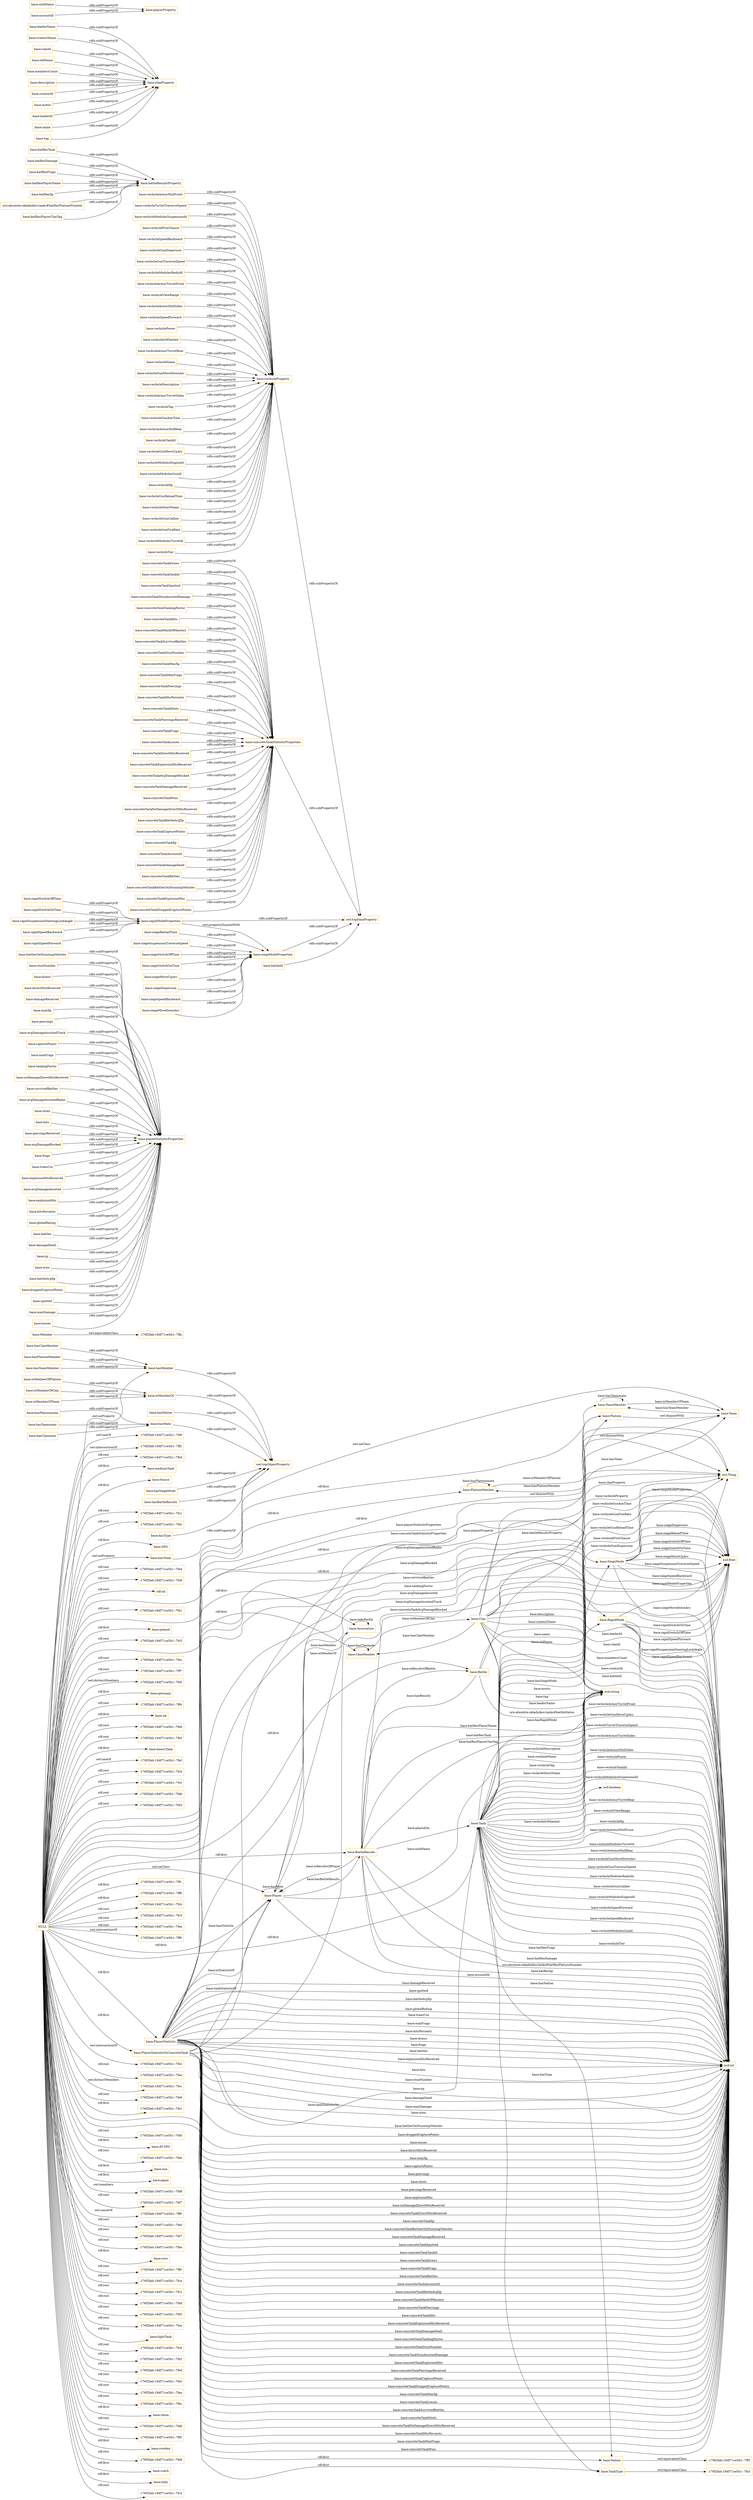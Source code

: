 digraph ar2dtool_diagram { 
rankdir=LR;
size="1501"
node [shape = rectangle, color="orange"]; "-176f2fab:184f71ce5b1:-7ff1" "-176f2fab:184f71ce5b1:-7fe3" "-176f2fab:184f71ce5b1:-7ff8" "base:TeamMember" "base:Clan" "base:PlayerStatistic" "base:Platoon" "base:Nation" "base:Team" "base:PlatoonMember" "base:Member" "base:BattleResults" "base:SiegeMode" "base:ClanMember" "base:Battle" "-176f2fab:184f71ce5b1:-7ffa" "base:RapidMode" "base:Association" "base:TankType" "base:Tank" "base:Player" "-176f2fab:184f71ce5b1:-7fe1" "-176f2fab:184f71ce5b1:-7ff3" "base:PlayerStatisticOnConcreteTank" ; /*classes style*/
	"base:battlesOnStunningVehicles" -> "base:playerStatisticProperties" [ label = "rdfs:subPropertyOf" ];
	"base:vechicleArmorHullFront" -> "base:vechicleProperty" [ label = "rdfs:subPropertyOf" ];
	"base:hasPlatoonMember" -> "base:hasMember" [ label = "rdfs:subPropertyOf" ];
	"base:vechicleTurretTraverseSpeed" -> "base:vechicleProperty" [ label = "rdfs:subPropertyOf" ];
	"base:concreteTankDraws" -> "base:concreteTankStatisticProperties" [ label = "rdfs:subPropertyOf" ];
	"base:concreteTankTankId" -> "base:concreteTankStatisticProperties" [ label = "rdfs:subPropertyOf" ];
	"base:batResTank" -> "base:battleResultsProperty" [ label = "rdfs:subPropertyOf" ];
	"base:stunNumber" -> "base:playerStatisticProperties" [ label = "rdfs:subPropertyOf" ];
	"base:vechicleModulesSuspensionId" -> "base:vechicleProperty" [ label = "rdfs:subPropertyOf" ];
	"base:vechicleFireChance" -> "base:vechicleProperty" [ label = "rdfs:subPropertyOf" ];
	"base:draws" -> "base:playerStatisticProperties" [ label = "rdfs:subPropertyOf" ];
	"base:rapidSwitchOffTime" -> "base:rapidModeProperties" [ label = "rdfs:subPropertyOf" ];
	"base:directHitsReceived" -> "base:playerStatisticProperties" [ label = "rdfs:subPropertyOf" ];
	"base:Nation" -> "-176f2fab:184f71ce5b1:-7ff3" [ label = "owl:equivalentClass" ];
	"base:vechicleSpeedBackward" -> "base:vechicleProperty" [ label = "rdfs:subPropertyOf" ];
	"base:leaderName" -> "base:clanProperty" [ label = "rdfs:subPropertyOf" ];
	"base:concreteTankSpotted" -> "base:concreteTankStatisticProperties" [ label = "rdfs:subPropertyOf" ];
	"base:siegeReloadTime" -> "base:siegeModeProperties" [ label = "rdfs:subPropertyOf" ];
	"base:concreteTankStunAssistedDamage" -> "base:concreteTankStatisticProperties" [ label = "rdfs:subPropertyOf" ];
	"base:concreteTankTankingFactor" -> "base:concreteTankStatisticProperties" [ label = "rdfs:subPropertyOf" ];
	"base:creatorName" -> "base:clanProperty" [ label = "rdfs:subPropertyOf" ];
	"base:concreteTankHits" -> "base:concreteTankStatisticProperties" [ label = "rdfs:subPropertyOf" ];
	"base:Clan" -> "base:Team" [ label = "owl:disjointWith" ];
	"base:Clan" -> "base:Platoon" [ label = "owl:disjointWith" ];
	"base:battleId" -> "owl:topDataProperty" [ label = "rdfs:subPropertyOf" ];
	"base:siegeSuspensionTraverseSpeed" -> "base:siegeModeProperties" [ label = "rdfs:subPropertyOf" ];
	"base:concreteTankMarkOfMastery" -> "base:concreteTankStatisticProperties" [ label = "rdfs:subPropertyOf" ];
	"base:siegeSwitchOffTime" -> "base:siegeModeProperties" [ label = "rdfs:subPropertyOf" ];
	"base:vechicleGunDispersion" -> "base:vechicleProperty" [ label = "rdfs:subPropertyOf" ];
	"base:concreteTankSurvivedBattles" -> "base:concreteTankStatisticProperties" [ label = "rdfs:subPropertyOf" ];
	"base:hasSiegeMode" -> "owl:topObjectProperty" [ label = "rdfs:subPropertyOf" ];
	"base:concreteTankStunNumber" -> "base:concreteTankStatisticProperties" [ label = "rdfs:subPropertyOf" ];
	"base:concreteTankMaxXp" -> "base:concreteTankStatisticProperties" [ label = "rdfs:subPropertyOf" ];
	"base:vechicleGunTraverseSpeed" -> "base:vechicleProperty" [ label = "rdfs:subPropertyOf" ];
	"base:rapidSwitchOnTime" -> "base:rapidModeProperties" [ label = "rdfs:subPropertyOf" ];
	"base:concreteTankMaxFrags" -> "base:concreteTankStatisticProperties" [ label = "rdfs:subPropertyOf" ];
	"base:hasTeamMember" -> "base:hasMember" [ label = "rdfs:subPropertyOf" ];
	"base:isMemberOf" -> "owl:topObjectProperty" [ label = "rdfs:subPropertyOf" ];
	"base:vechicleModulesRadioId" -> "base:vechicleProperty" [ label = "rdfs:subPropertyOf" ];
	"base:vechicleArmorTurretFront" -> "base:vechicleProperty" [ label = "rdfs:subPropertyOf" ];
	"base:damageReceived" -> "base:playerStatisticProperties" [ label = "rdfs:subPropertyOf" ];
	"base:maxXp" -> "base:playerStatisticProperties" [ label = "rdfs:subPropertyOf" ];
	"base:batResDamage" -> "base:battleResultsProperty" [ label = "rdfs:subPropertyOf" ];
	"base:concreteTankPiercings" -> "base:concreteTankStatisticProperties" [ label = "rdfs:subPropertyOf" ];
	"base:piercings" -> "base:playerStatisticProperties" [ label = "rdfs:subPropertyOf" ];
	"base:clanId" -> "base:clanProperty" [ label = "rdfs:subPropertyOf" ];
	"base:concreteTankHitsPercents" -> "base:concreteTankStatisticProperties" [ label = "rdfs:subPropertyOf" ];
	"base:avgDamageAssistedTrack" -> "base:playerStatisticProperties" [ label = "rdfs:subPropertyOf" ];
	"base:capturePoints" -> "base:playerStatisticProperties" [ label = "rdfs:subPropertyOf" ];
	"base:maxFrags" -> "base:playerStatisticProperties" [ label = "rdfs:subPropertyOf" ];
	"base:vechicleViewRange" -> "base:vechicleProperty" [ label = "rdfs:subPropertyOf" ];
	"base:siegeSwitchOnTime" -> "base:siegeModeProperties" [ label = "rdfs:subPropertyOf" ];
	"base:tankingFactor" -> "base:playerStatisticProperties" [ label = "rdfs:subPropertyOf" ];
	"base:hasBattleResults" -> "owl:topObjectProperty" [ label = "rdfs:subPropertyOf" ];
	"base:rapidSuspensionSteeringLockAngle" -> "base:rapidModeProperties" [ label = "rdfs:subPropertyOf" ];
	"base:noDamageDirectHitsReceived" -> "base:playerStatisticProperties" [ label = "rdfs:subPropertyOf" ];
	"base:survivedBattles" -> "base:playerStatisticProperties" [ label = "rdfs:subPropertyOf" ];
	"base:concreteTankShots" -> "base:concreteTankStatisticProperties" [ label = "rdfs:subPropertyOf" ];
	"base:avgDamageAssistedRadio" -> "base:playerStatisticProperties" [ label = "rdfs:subPropertyOf" ];
	"base:hasTeammate" -> "base:hasMate" [ label = "rdfs:subPropertyOf" ];
	"base:batResFrags" -> "base:battleResultsProperty" [ label = "rdfs:subPropertyOf" ];
	"base:shots" -> "base:playerStatisticProperties" [ label = "rdfs:subPropertyOf" ];
	"base:concreteTankPiercingsReceived" -> "base:concreteTankStatisticProperties" [ label = "rdfs:subPropertyOf" ];
	"base:siegeMoveUpArc" -> "base:siegeModeProperties" [ label = "rdfs:subPropertyOf" ];
	"base:vechicleArmorHullSides" -> "base:vechicleProperty" [ label = "rdfs:subPropertyOf" ];
	"base:hits" -> "base:playerStatisticProperties" [ label = "rdfs:subPropertyOf" ];
	"base:vechicleSpeedForward" -> "base:vechicleProperty" [ label = "rdfs:subPropertyOf" ];
	"base:vechiclePower" -> "base:vechicleProperty" [ label = "rdfs:subPropertyOf" ];
	"base:vechicleIsWheeled" -> "base:vechicleProperty" [ label = "rdfs:subPropertyOf" ];
	"base:oldName" -> "base:clanProperty" [ label = "rdfs:subPropertyOf" ];
	"base:nickName" -> "base:playerProperty" [ label = "rdfs:subPropertyOf" ];
	"base:hasType" -> "owl:topObjectProperty" [ label = "rdfs:subPropertyOf" ];
	"base:concreteTankFrags" -> "base:concreteTankStatisticProperties" [ label = "rdfs:subPropertyOf" ];
	"base:membersCount" -> "base:clanProperty" [ label = "rdfs:subPropertyOf" ];
	"base:description" -> "base:clanProperty" [ label = "rdfs:subPropertyOf" ];
	"base:piercingsReceived" -> "base:playerStatisticProperties" [ label = "rdfs:subPropertyOf" ];
	"base:vechicleArmorTurretRear" -> "base:vechicleProperty" [ label = "rdfs:subPropertyOf" ];
	"base:rapidModeProperties" -> "base:siegeModeProperties" [ label = "owl:propertyDisjointWith" ];
	"base:rapidModeProperties" -> "owl:topDataProperty" [ label = "rdfs:subPropertyOf" ];
	"base:vechicleName" -> "base:vechicleProperty" [ label = "rdfs:subPropertyOf" ];
	"base:avgDamageBlocked" -> "base:playerStatisticProperties" [ label = "rdfs:subPropertyOf" ];
	"base:concreteTankLosses" -> "base:concreteTankStatisticProperties" [ label = "rdfs:subPropertyOf" ];
	"base:siegeDispersion" -> "base:siegeModeProperties" [ label = "rdfs:subPropertyOf" ];
	"base:frags" -> "base:playerStatisticProperties" [ label = "rdfs:subPropertyOf" ];
	"base:hasNation" -> "owl:topObjectProperty" [ label = "rdfs:subPropertyOf" ];
	"base:concreteTankDirectHitsReceived" -> "base:concreteTankStatisticProperties" [ label = "rdfs:subPropertyOf" ];
	"base:batResPlayerName" -> "base:battleResultsProperty" [ label = "rdfs:subPropertyOf" ];
	"base:concreteTankExplosionHitsReceived" -> "base:concreteTankStatisticProperties" [ label = "rdfs:subPropertyOf" ];
	"base:hasClanmate" -> "base:hasMate" [ label = "rdfs:subPropertyOf" ];
	"base:concreteTankAvgDamageBlocked" -> "base:concreteTankStatisticProperties" [ label = "rdfs:subPropertyOf" ];
	"base:Member" -> "-176f2fab:184f71ce5b1:-7ffa" [ label = "owl:equivalentClass" ];
	"base:concreteTankDamageReceived" -> "base:concreteTankStatisticProperties" [ label = "rdfs:subPropertyOf" ];
	"base:rapidSpeedBackward" -> "base:rapidModeProperties" [ label = "rdfs:subPropertyOf" ];
	"base:creatorId" -> "base:clanProperty" [ label = "rdfs:subPropertyOf" ];
	"base:treesCut" -> "base:playerStatisticProperties" [ label = "rdfs:subPropertyOf" ];
	"base:explosionHitsReceived" -> "base:playerStatisticProperties" [ label = "rdfs:subPropertyOf" ];
	"base:batResXp" -> "base:battleResultsProperty" [ label = "rdfs:subPropertyOf" ];
	"base:isMemberOfPlatoon" -> "base:isMemberOf" [ label = "rdfs:subPropertyOf" ];
	"base:hasClanMember" -> "base:hasMember" [ label = "rdfs:subPropertyOf" ];
	"base:motto" -> "base:clanProperty" [ label = "rdfs:subPropertyOf" ];
	"base:concreteTankWins" -> "base:concreteTankStatisticProperties" [ label = "rdfs:subPropertyOf" ];
	"base:vechicleGunMoveDownArc" -> "base:vechicleProperty" [ label = "rdfs:subPropertyOf" ];
	"base:avgDamageAssisted" -> "base:playerStatisticProperties" [ label = "rdfs:subPropertyOf" ];
	"base:concreteTankNoDamageDirectHitsReceived" -> "base:concreteTankStatisticProperties" [ label = "rdfs:subPropertyOf" ];
	"base:isMemberOfClan" -> "base:isMemberOf" [ label = "rdfs:subPropertyOf" ];
	"base:vechicleDescription" -> "base:vechicleProperty" [ label = "rdfs:subPropertyOf" ];
	"base:isMemberOfTeam" -> "base:isMemberOf" [ label = "rdfs:subPropertyOf" ];
	"base:hasMate" -> "owl:topObjectProperty" [ label = "rdfs:subPropertyOf" ];
	"base:concreteTankBattleAvgXp" -> "base:concreteTankStatisticProperties" [ label = "rdfs:subPropertyOf" ];
	"base:explosionHits" -> "base:playerStatisticProperties" [ label = "rdfs:subPropertyOf" ];
	"base:siegeSpeedBackward" -> "base:siegeModeProperties" [ label = "rdfs:subPropertyOf" ];
	"base:leaderId" -> "base:clanProperty" [ label = "rdfs:subPropertyOf" ];
	"base:concreteTankStatisticProperties" -> "owl:topDataProperty" [ label = "rdfs:subPropertyOf" ];
	"base:vechicleArmorTurretSides" -> "base:vechicleProperty" [ label = "rdfs:subPropertyOf" ];
	"base:name" -> "base:clanProperty" [ label = "rdfs:subPropertyOf" ];
	"base:hitsPercents" -> "base:playerStatisticProperties" [ label = "rdfs:subPropertyOf" ];
	"base:globalRating" -> "base:playerStatisticProperties" [ label = "rdfs:subPropertyOf" ];
	"urn:absolute:okladnikov.tanks#batResPlatoonNumber" -> "base:battleResultsProperty" [ label = "rdfs:subPropertyOf" ];
	"base:vechicleTag" -> "base:vechicleProperty" [ label = "rdfs:subPropertyOf" ];
	"base:vechicleGunAimTime" -> "base:vechicleProperty" [ label = "rdfs:subPropertyOf" ];
	"base:battles" -> "base:playerStatisticProperties" [ label = "rdfs:subPropertyOf" ];
	"base:Platoon" -> "base:Team" [ label = "owl:disjointWith" ];
	"base:concreteTankCapturePoints" -> "base:concreteTankStatisticProperties" [ label = "rdfs:subPropertyOf" ];
	"base:vechicleArmorHullRear" -> "base:vechicleProperty" [ label = "rdfs:subPropertyOf" ];
	"base:vechicleTankId" -> "base:vechicleProperty" [ label = "rdfs:subPropertyOf" ];
	"base:concreteTankXp" -> "base:concreteTankStatisticProperties" [ label = "rdfs:subPropertyOf" ];
	"base:damageDealt" -> "base:playerStatisticProperties" [ label = "rdfs:subPropertyOf" ];
	"base:siegeMoveDownArc" -> "base:siegeModeProperties" [ label = "rdfs:subPropertyOf" ];
	"base:vechicleGunMoveUpArc" -> "base:vechicleProperty" [ label = "rdfs:subPropertyOf" ];
	"base:xp" -> "base:playerStatisticProperties" [ label = "rdfs:subPropertyOf" ];
	"base:rapidSpeedForward" -> "base:rapidModeProperties" [ label = "rdfs:subPropertyOf" ];
	"base:vechicleModulesEngineId" -> "base:vechicleProperty" [ label = "rdfs:subPropertyOf" ];
	"base:wins" -> "base:playerStatisticProperties" [ label = "rdfs:subPropertyOf" ];
	"base:vechicleModulesGunId" -> "base:vechicleProperty" [ label = "rdfs:subPropertyOf" ];
	"base:batResPlayerClanTag" -> "base:battleResultsProperty" [ label = "rdfs:subPropertyOf" ];
	"base:vechicleHp" -> "base:vechicleProperty" [ label = "rdfs:subPropertyOf" ];
	"base:concreteTankAccountId" -> "base:concreteTankStatisticProperties" [ label = "rdfs:subPropertyOf" ];
	"base:accountId" -> "base:playerProperty" [ label = "rdfs:subPropertyOf" ];
	"base:hasMember" -> "owl:topObjectProperty" [ label = "rdfs:subPropertyOf" ];
	"base:concreteTankDamageDealt" -> "base:concreteTankStatisticProperties" [ label = "rdfs:subPropertyOf" ];
	"base:vechicleGunReloadTime" -> "base:vechicleProperty" [ label = "rdfs:subPropertyOf" ];
	"base:concreteTankBattles" -> "base:concreteTankStatisticProperties" [ label = "rdfs:subPropertyOf" ];
	"NULL" -> "-176f2fab:184f71ce5b1:-7fe7" [ label = "rdf:rest" ];
	"NULL" -> "-176f2fab:184f71ce5b1:-7fbe" [ label = "rdf:rest" ];
	"NULL" -> "base:ussr" [ label = "rdf:first" ];
	"NULL" -> "base:SiegeMode" [ label = "rdf:first" ];
	"NULL" -> "base:Player" [ label = "owl:onClass" ];
	"NULL" -> "-176f2fab:184f71ce5b1:-7ff0" [ label = "rdf:rest" ];
	"NULL" -> "-176f2fab:184f71ce5b1:-7fca" [ label = "rdf:rest" ];
	"NULL" -> "-176f2fab:184f71ce5b1:-7fc2" [ label = "rdf:rest" ];
	"NULL" -> "base:Team" [ label = "owl:onClass" ];
	"NULL" -> "-176f2fab:184f71ce5b1:-7fdd" [ label = "rdf:rest" ];
	"NULL" -> "-176f2fab:184f71ce5b1:-7fd5" [ label = "rdf:rest" ];
	"NULL" -> "-176f2fab:184f71ce5b1:-7fce" [ label = "rdf:rest" ];
	"NULL" -> "base:lightTank" [ label = "rdf:first" ];
	"NULL" -> "-176f2fab:184f71ce5b1:-7fc9" [ label = "rdf:rest" ];
	"NULL" -> "base:Nation" [ label = "rdf:first" ];
	"NULL" -> "-176f2fab:184f71ce5b1:-7fd2" [ label = "rdf:rest" ];
	"NULL" -> "-176f2fab:184f71ce5b1:-7fed" [ label = "rdf:rest" ];
	"NULL" -> "-176f2fab:184f71ce5b1:-7fe5" [ label = "rdf:rest" ];
	"NULL" -> "base:TankType" [ label = "rdf:first" ];
	"NULL" -> "base:Battle" [ label = "rdf:first" ];
	"NULL" -> "-176f2fab:184f71ce5b1:-7fea" [ label = "rdf:rest" ];
	"NULL" -> "base:PlayerStatistic" [ label = "rdf:first" ];
	"NULL" -> "-176f2fab:184f71ce5b1:-7fbc" [ label = "rdf:rest" ];
	"NULL" -> "base:china" [ label = "rdf:first" ];
	"NULL" -> "-176f2fab:184f71ce5b1:-7fd6" [ label = "rdf:rest" ];
	"NULL" -> "-176f2fab:184f71ce5b1:-7ff5" [ label = "rdf:rest" ];
	"NULL" -> "base:PlayerStatisticOnConcreteTank" [ label = "rdf:first" ];
	"NULL" -> "base:sweden" [ label = "rdf:first" ];
	"NULL" -> "-176f2fab:184f71ce5b1:-7fe9" [ label = "rdf:rest" ];
	"NULL" -> "base:czech" [ label = "rdf:first" ];
	"NULL" -> "base:BattleResults" [ label = "rdf:first" ];
	"NULL" -> "base:italy" [ label = "rdf:first" ];
	"NULL" -> "-176f2fab:184f71ce5b1:-7fc4" [ label = "rdf:rest" ];
	"NULL" -> "-176f2fab:184f71ce5b1:-7fdf" [ label = "owl:oneOf" ];
	"NULL" -> "-176f2fab:184f71ce5b1:-7ff2" [ label = "owl:intersectionOf" ];
	"NULL" -> "-176f2fab:184f71ce5b1:-7fbd" [ label = "rdf:rest" ];
	"NULL" -> "base:mediumTank" [ label = "rdf:first" ];
	"NULL" -> "base:france" [ label = "rdf:first" ];
	"NULL" -> "base:hasMember" [ label = "owl:onProperty" ];
	"NULL" -> "-176f2fab:184f71ce5b1:-7fc1" [ label = "rdf:rest" ];
	"NULL" -> "-176f2fab:184f71ce5b1:-7fdc" [ label = "rdf:rest" ];
	"NULL" -> "base:TeamMember" [ label = "rdf:first" ];
	"NULL" -> "base:SPG" [ label = "rdf:first" ];
	"NULL" -> "-176f2fab:184f71ce5b1:-7fd4" [ label = "rdf:rest" ];
	"NULL" -> "-176f2fab:184f71ce5b1:-7fc8" [ label = "rdf:rest" ];
	"NULL" -> "-176f2fab:184f71ce5b1:-7ff8" [ label = "rdf:first" ];
	"NULL" -> "base:Tank" [ label = "rdf:first" ];
	"NULL" -> "rdf:nil" [ label = "rdf:rest" ];
	"NULL" -> "-176f2fab:184f71ce5b1:-7fd1" [ label = "rdf:rest" ];
	"NULL" -> "base:Player" [ label = "rdf:first" ];
	"NULL" -> "base:poland" [ label = "rdf:first" ];
	"NULL" -> "-176f2fab:184f71ce5b1:-7fc5" [ label = "rdf:rest" ];
	"NULL" -> "-176f2fab:184f71ce5b1:-7fec" [ label = "rdf:rest" ];
	"NULL" -> "base:PlatoonMember" [ label = "rdf:first" ];
	"NULL" -> "-176f2fab:184f71ce5b1:-7ff7" [ label = "rdf:rest" ];
	"NULL" -> "-176f2fab:184f71ce5b1:-7fc6" [ label = "owl:distinctMembers" ];
	"NULL" -> "base:germany" [ label = "rdf:first" ];
	"NULL" -> "-176f2fab:184f71ce5b1:-7ff4" [ label = "rdf:rest" ];
	"NULL" -> "-176f2fab:184f71ce5b1:-7fe1" [ label = "rdf:first" ];
	"NULL" -> "base:uk" [ label = "rdf:first" ];
	"NULL" -> "-176f2fab:184f71ce5b1:-7fe8" [ label = "rdf:rest" ];
	"NULL" -> "-176f2fab:184f71ce5b1:-7fbf" [ label = "rdf:rest" ];
	"NULL" -> "owl:Thing" [ label = "rdf:first" ];
	"NULL" -> "base:heavyTank" [ label = "rdf:first" ];
	"NULL" -> "base:Association" [ label = "rdf:first" ];
	"NULL" -> "-176f2fab:184f71ce5b1:-7fcb" [ label = "rdf:rest" ];
	"NULL" -> "-176f2fab:184f71ce5b1:-7fc3" [ label = "rdf:rest" ];
	"NULL" -> "-176f2fab:184f71ce5b1:-7fde" [ label = "rdf:rest" ];
	"NULL" -> "base:RapidMode" [ label = "rdf:first" ];
	"NULL" -> "-176f2fab:184f71ce5b1:-7ff9" [ label = "owl:intersectionOf" ];
	"NULL" -> "-176f2fab:184f71ce5b1:-7fef" [ label = "owl:oneOf" ];
	"NULL" -> "-176f2fab:184f71ce5b1:-7fc0" [ label = "rdf:rest" ];
	"NULL" -> "-176f2fab:184f71ce5b1:-7fcf" [ label = "rdf:rest" ];
	"NULL" -> "base:ClanMember" [ label = "rdf:first" ];
	"NULL" -> "-176f2fab:184f71ce5b1:-7fdb" [ label = "rdf:rest" ];
	"NULL" -> "-176f2fab:184f71ce5b1:-7fd3" [ label = "rdf:rest" ];
	"NULL" -> "-176f2fab:184f71ce5b1:-7fe2" [ label = "owl:intersectionOf" ];
	"NULL" -> "-176f2fab:184f71ce5b1:-7fee" [ label = "rdf:rest" ];
	"NULL" -> "-176f2fab:184f71ce5b1:-7fcc" [ label = "owl:distinctMembers" ];
	"NULL" -> "-176f2fab:184f71ce5b1:-7fe6" [ label = "rdf:rest" ];
	"NULL" -> "-176f2fab:184f71ce5b1:-7fd0" [ label = "rdf:rest" ];
	"NULL" -> "base:AT-SPG" [ label = "rdf:first" ];
	"NULL" -> "-176f2fab:184f71ce5b1:-7feb" [ label = "rdf:rest" ];
	"NULL" -> "base:usa" [ label = "rdf:first" ];
	"NULL" -> "-176f2fab:184f71ce5b1:-7ff1" [ label = "rdf:first" ];
	"NULL" -> "base:japan" [ label = "rdf:first" ];
	"NULL" -> "-176f2fab:184f71ce5b1:-7fd8" [ label = "owl:members" ];
	"NULL" -> "base:hasTeam" [ label = "owl:onProperty" ];
	"NULL" -> "-176f2fab:184f71ce5b1:-7fd7" [ label = "rdf:rest" ];
	"NULL" -> "-176f2fab:184f71ce5b1:-7ff6" [ label = "owl:unionOf" ];
	"NULL" -> "-176f2fab:184f71ce5b1:-7fe0" [ label = "rdf:rest" ];
	"base:vechicleShortName" -> "base:vechicleProperty" [ label = "rdfs:subPropertyOf" ];
	"base:siegeModeProperties" -> "owl:topDataProperty" [ label = "rdfs:subPropertyOf" ];
	"base:battleAvgXp" -> "base:playerStatisticProperties" [ label = "rdfs:subPropertyOf" ];
	"base:droppedCapturePoints" -> "base:playerStatisticProperties" [ label = "rdfs:subPropertyOf" ];
	"base:vechicleGunCaliber" -> "base:vechicleProperty" [ label = "rdfs:subPropertyOf" ];
	"base:spotted" -> "base:playerStatisticProperties" [ label = "rdfs:subPropertyOf" ];
	"base:concreteTankBattlesOnStunningVehicles" -> "base:concreteTankStatisticProperties" [ label = "rdfs:subPropertyOf" ];
	"base:hasTeam" -> "owl:topObjectProperty" [ label = "rdfs:subPropertyOf" ];
	"base:maxDamage" -> "base:playerStatisticProperties" [ label = "rdfs:subPropertyOf" ];
	"base:concreteTankExplosionHits" -> "base:concreteTankStatisticProperties" [ label = "rdfs:subPropertyOf" ];
	"base:hasPlatoonmate" -> "base:hasMate" [ label = "rdfs:subPropertyOf" ];
	"base:tag" -> "base:clanProperty" [ label = "rdfs:subPropertyOf" ];
	"base:vechicleGunFireRate" -> "base:vechicleProperty" [ label = "rdfs:subPropertyOf" ];
	"base:vechicleModulesTurretId" -> "base:vechicleProperty" [ label = "rdfs:subPropertyOf" ];
	"base:losses" -> "base:playerStatisticProperties" [ label = "rdfs:subPropertyOf" ];
	"base:vechicleProperty" -> "owl:topDataProperty" [ label = "rdfs:subPropertyOf" ];
	"base:vechicleTier" -> "base:vechicleProperty" [ label = "rdfs:subPropertyOf" ];
	"base:concreteTankDroppedCapturePoints" -> "base:concreteTankStatisticProperties" [ label = "rdfs:subPropertyOf" ];
	"base:TankType" -> "-176f2fab:184f71ce5b1:-7fe3" [ label = "owl:equivalentClass" ];
	"base:RapidMode" -> "xsd:int" [ label = "base:rapidSpeedBackward" ];
	"base:PlayerStatistic" -> "xsd:int" [ label = "base:treesCut" ];
	"base:Tank" -> "base:Nation" [ label = "base:hasNation" ];
	"base:PlayerStatisticOnConcreteTank" -> "xsd:int" [ label = "base:concreteTankDraws" ];
	"base:BattleResults" -> "owl:Thing" [ label = "base:battleResultsProperty" ];
	"base:PlayerStatisticOnConcreteTank" -> "xsd:int" [ label = "base:concreteTankFrags" ];
	"base:Clan" -> "xsd:int" [ label = "base:clanId" ];
	"base:PlayerStatisticOnConcreteTank" -> "xsd:int" [ label = "base:concreteTankBattles" ];
	"base:Tank" -> "xsd:int" [ label = "base:vechiclePower" ];
	"base:PlayerStatisticOnConcreteTank" -> "xsd:int" [ label = "base:concreteTankBattleAvgXp" ];
	"base:RapidMode" -> "owl:Thing" [ label = "base:rapidModeProperties" ];
	"base:PlayerStatistic" -> "xsd:int" [ label = "base:maxFrags" ];
	"base:PlayerStatistic" -> "xsd:int" [ label = "base:hitsPercents" ];
	"base:Player" -> "owl:Thing" [ label = "base:playerProperty" ];
	"base:Clan" -> "xsd:string" [ label = "base:oldName" ];
	"base:PlatoonMember" -> "base:PlatoonMember" [ label = "base:hasPlatoonmate" ];
	"base:SiegeMode" -> "xsd:int" [ label = "base:siegeMoveUpArc" ];
	"base:PlayerStatistic" -> "xsd:int" [ label = "base:draws" ];
	"base:Battle" -> "base:Team" [ label = "base:hasTeam" ];
	"base:PlayerStatisticOnConcreteTank" -> "xsd:int" [ label = "base:concreteTankPiercings" ];
	"base:SiegeMode" -> "xsd:float" [ label = "base:siegeDispersion" ];
	"base:Tank" -> "xsd:int" [ label = "base:vechicleTankId" ];
	"base:PlayerStatistic" -> "xsd:int" [ label = "base:frags" ];
	"base:PlayerStatistic" -> "xsd:float" [ label = "base:avgDamageAssisted" ];
	"base:Tank" -> "xsd:int" [ label = "base:vechicleModulesSuspensionId" ];
	"base:PlayerStatistic" -> "xsd:int" [ label = "base:battles" ];
	"base:PlayerStatisticOnConcreteTank" -> "xsd:int" [ label = "base:concreteTankHits" ];
	"base:BattleResults" -> "xsd:int" [ label = "base:batResDamage" ];
	"base:PlayerStatisticOnConcreteTank" -> "xsd:int" [ label = "base:concreteTankExplosionHitsReceived" ];
	"base:Tank" -> "base:RapidMode" [ label = "base:hasRapidMode" ];
	"base:PlayerStatistic" -> "xsd:int" [ label = "base:explosionHitsReceived" ];
	"base:Tank" -> "xsd:string" [ label = "base:vechicleName" ];
	"base:PlayerStatisticOnConcreteTank" -> "xsd:int" [ label = "base:concreteTankDamageDealt" ];
	"base:PlayerStatistic" -> "xsd:float" [ label = "base:avgDamageAssistedTrack" ];
	"base:Clan" -> "xsd:int" [ label = "base:membersCount" ];
	"base:Player" -> "base:BattleResults" [ label = "base:hasBattleResults" ];
	"base:Tank" -> "xsd:string" [ label = "base:vechicleTag" ];
	"base:Clan" -> "xsd:string" [ label = "base:motto" ];
	"base:Tank" -> "base:TankType" [ label = "base:hasType" ];
	"base:BattleResults" -> "base:Player" [ label = "base:isResultsOfPlayer" ];
	"base:PlayerStatistic" -> "xsd:int" [ label = "base:hits" ];
	"base:PlayerStatisticOnConcreteTank" -> "xsd:int" [ label = "base:concreteTankTankingFactor" ];
	"base:PlayerStatisticOnConcreteTank" -> "xsd:int" [ label = "base:concreteTankStunNumber" ];
	"base:BattleResults" -> "xsd:int" [ label = "urn:absolute:okladnikov.tanks#batResPlatoonNumber" ];
	"base:PlayerStatisticOnConcreteTank" -> "xsd:int" [ label = "base:concreteTankShots" ];
	"base:Tank" -> "xsd:int" [ label = "base:vechicleArmorTurretRear" ];
	"base:PlayerStatisticOnConcreteTank" -> "owl:Thing" [ label = "base:concreteTankStatisticProperties" ];
	"base:Tank" -> "xsd:float" [ label = "base:vechicleGunFireRate" ];
	"base:PlayerStatistic" -> "xsd:int" [ label = "base:stunNumber" ];
	"base:Tank" -> "xsd:int" [ label = "base:vechicleViewRange" ];
	"base:PlayerStatistic" -> "xsd:int" [ label = "base:xp" ];
	"base:SiegeMode" -> "xsd:int" [ label = "base:siegeSuspensionTraverseSpeed" ];
	"base:PlayerStatistic" -> "xsd:int" [ label = "base:damageDealt" ];
	"base:PlayerStatisticOnConcreteTank" -> "xsd:int" [ label = "base:concreteTankBattlesOnStunningVehicles" ];
	"base:PlayerStatisticOnConcreteTank" -> "xsd:int" [ label = "base:concreteTankAccountId" ];
	"base:Player" -> "xsd:int" [ label = "base:accountId" ];
	"base:PlayerStatisticOnConcreteTank" -> "xsd:float" [ label = "base:concreteTankAvgDamageBlocked" ];
	"base:SiegeMode" -> "xsd:float" [ label = "base:siegeReloadTime" ];
	"base:Association" -> "base:Association" [ label = "base:takePartIn" ];
	"base:Tank" -> "xsd:int" [ label = "base:vechicleHp" ];
	"base:BattleResults" -> "xsd:int" [ label = "base:batResXp" ];
	"base:SiegeMode" -> "xsd:float" [ label = "base:siegeSwitchOffTime" ];
	"base:PlayerStatistic" -> "xsd:int" [ label = "base:maxDamage" ];
	"base:PlayerStatistic" -> "xsd:float" [ label = "base:avgDamageAssistedRadio" ];
	"base:PlayerStatistic" -> "xsd:int" [ label = "base:wins" ];
	"base:PlayerStatisticOnConcreteTank" -> "xsd:int" [ label = "base:concreteTankNoDamageDirectHitsReceived" ];
	"base:PlayerStatistic" -> "owl:Thing" [ label = "base:playerStatisticProperties" ];
	"base:Tank" -> "xsd:boolean" [ label = "base:vechicleIsWheeled" ];
	"base:Team" -> "base:TeamMember" [ label = "base:hasTeamMember" ];
	"base:Player" -> "xsd:string" [ label = "base:nickName" ];
	"base:PlayerStatisticOnConcreteTank" -> "xsd:int" [ label = "base:concreteTankHitsPercents" ];
	"base:Tank" -> "xsd:string" [ label = "base:vechicleShortName" ];
	"base:Clan" -> "xsd:string" [ label = "base:tag" ];
	"base:SiegeMode" -> "xsd:int" [ label = "base:siegeSpeedBackward" ];
	"base:SiegeMode" -> "xsd:int" [ label = "base:siegeMoveDownArc" ];
	"base:PlayerStatisticOnConcreteTank" -> "xsd:int" [ label = "base:concreteTankDamageReceived" ];
	"base:Platoon" -> "base:PlatoonMember" [ label = "base:hasPlatoonMember" ];
	"base:Clan" -> "base:ClanMember" [ label = "base:hasClanMember" ];
	"base:Tank" -> "xsd:int" [ label = "base:vechicleArmorHullFront" ];
	"base:Tank" -> "xsd:int" [ label = "base:vechicleTier" ];
	"base:Clan" -> "xsd:int" [ label = "base:creatorId" ];
	"base:PlayerStatisticOnConcreteTank" -> "xsd:int" [ label = "base:concreteTankDirectHitsReceived" ];
	"base:Player" -> "base:Player" [ label = "base:hasMate" ];
	"base:Tank" -> "xsd:int" [ label = "base:vechicleArmorTurretFront" ];
	"base:SiegeMode" -> "owl:Thing" [ label = "base:siegeModeProperties" ];
	"base:Player" -> "base:Association" [ label = "base:isMemberOf" ];
	"base:BattleResults" -> "xsd:int" [ label = "base:batResFrags" ];
	"base:PlatoonMember" -> "base:Platoon" [ label = "base:isMemberOfPlatoon" ];
	"base:PlayerStatisticOnConcreteTank" -> "xsd:int" [ label = "base:concreteTankSpotted" ];
	"base:Tank" -> "owl:Thing" [ label = "base:vechicleProperty" ];
	"base:PlayerStatistic" -> "xsd:int" [ label = "base:battlesOnStunningVehicles" ];
	"base:PlayerStatisticOnConcreteTank" -> "xsd:int" [ label = "base:concreteTankTankId" ];
	"base:RapidMode" -> "xsd:int" [ label = "base:rapidSpeedForward" ];
	"base:Tank" -> "xsd:float" [ label = "base:vechicleGunReloadTime" ];
	"base:PlayerStatistic" -> "xsd:int" [ label = "base:droppedCapturePoints" ];
	"base:PlayerStatisticOnConcreteTank" -> "xsd:int" [ label = "base:concreteTankCapturePoints" ];
	"base:PlayerStatistic" -> "xsd:int" [ label = "base:losses" ];
	"base:Battle" -> "xsd:string" [ label = "urn:absolute:okladnikov.tanks#battleStatus" ];
	"base:TeamMember" -> "base:Team" [ label = "base:isMemberOfTeam" ];
	"base:ClanMember" -> "base:Clan" [ label = "base:isMemberOfClan" ];
	"base:PlayerStatistic" -> "xsd:int" [ label = "base:directHitsReceived" ];
	"base:PlayerStatisticOnConcreteTank" -> "xsd:int" [ label = "base:concreteTankXp" ];
	"base:BattleResults" -> "base:Battle" [ label = "base:isResultsOfBattle" ];
	"base:TeamMember" -> "base:TeamMember" [ label = "base:hasTeammate" ];
	"base:Tank" -> "xsd:int" [ label = "base:vechicleGunMoveUpArc" ];
	"base:Tank" -> "xsd:int" [ label = "base:vechicleModulesTurretId" ];
	"base:Tank" -> "xsd:int" [ label = "base:vechicleArmorHullRear" ];
	"base:RapidMode" -> "xsd:float" [ label = "base:rapidSwitchOnTime" ];
	"base:Clan" -> "xsd:string" [ label = "base:leaderName" ];
	"base:PlayerStatisticOnConcreteTank" -> "xsd:int" [ label = "base:concreteTankMarkOfMastery" ];
	"base:PlayerStatistic" -> "xsd:int" [ label = "base:maxXp" ];
	"base:PlayerStatistic" -> "xsd:float" [ label = "base:avgDamageBlocked" ];
	"base:PlayerStatistic" -> "xsd:int" [ label = "base:capturePoints" ];
	"base:PlayerStatistic" -> "xsd:int" [ label = "base:piercings" ];
	"base:PlayerStatistic" -> "xsd:int" [ label = "base:shots" ];
	"base:Tank" -> "xsd:int" [ label = "base:vechicleGunMoveDownArc" ];
	"base:Clan" -> "owl:Thing" [ label = "base:clanProperty" ];
	"base:Tank" -> "xsd:int" [ label = "base:vechicleGunTraverseSpeed" ];
	"base:PlayerStatisticOnConcreteTank" -> "xsd:int" [ label = "base:concreteTankStunAssistedDamage" ];
	"base:Tank" -> "base:SiegeMode" [ label = "base:hasSiegeMode" ];
	"base:Tank" -> "xsd:int" [ label = "base:vechicleModulesRadioId" ];
	"base:Tank" -> "xsd:int" [ label = "base:vechicleGunCaliber" ];
	"base:PlayerStatistic" -> "xsd:int" [ label = "base:piercingsReceived" ];
	"base:PlayerStatisticOnConcreteTank" -> "xsd:int" [ label = "base:concreteTankExplosionHits" ];
	"base:PlayerStatistic" -> "xsd:float" [ label = "base:survivedBattles" ];
	"base:RapidMode" -> "xsd:float" [ label = "base:rapidSwitchOffTime" ];
	"base:PlayerStatistic" -> "xsd:int" [ label = "base:explosionHits" ];
	"base:Clan" -> "xsd:int" [ label = "base:leaderId" ];
	"base:ClanMember" -> "base:ClanMember" [ label = "base:hasClanmate" ];
	"base:Battle" -> "xsd:int" [ label = "base:battleId" ];
	"base:PlayerStatisticOnConcreteTank" -> "xsd:int" [ label = "base:concreteTankPiercingsReceived" ];
	"base:Tank" -> "xsd:float" [ label = "base:vechicleGunDispersion" ];
	"base:SiegeMode" -> "xsd:float" [ label = "base:siegeSwitchOnTime" ];
	"base:PlayerStatistic" -> "xsd:float" [ label = "base:tankingFactor" ];
	"base:Tank" -> "xsd:int" [ label = "base:vechicleModulesEngineId" ];
	"base:Tank" -> "xsd:int" [ label = "base:vechicleSpeedForward" ];
	"base:Tank" -> "xsd:string" [ label = "base:vechicleDescription" ];
	"base:Tank" -> "xsd:int" [ label = "base:vechicleSpeedBackward" ];
	"base:PlayerStatistic" -> "xsd:int" [ label = "base:noDamageDirectHitsReceived" ];
	"base:Clan" -> "xsd:string" [ label = "base:description" ];
	"base:Clan" -> "xsd:string" [ label = "base:creatorName" ];
	"base:RapidMode" -> "xsd:int" [ label = "base:rapidSuspensionSteeringLockAngle" ];
	"base:PlayerStatistic" -> "xsd:int" [ label = "base:damageReceived" ];
	"base:PlayerStatisticOnConcreteTank" -> "xsd:int" [ label = "base:concreteTankDroppedCapturePoints" ];
	"base:Tank" -> "xsd:int" [ label = "base:vechicleModulesGunId" ];
	"base:PlayerStatisticOnConcreteTank" -> "xsd:int" [ label = "base:concreteTankMaxXp" ];
	"base:PlayerStatisticOnConcreteTank" -> "xsd:int" [ label = "base:concreteTankLosses" ];
	"base:PlayerStatistic" -> "base:Player" [ label = "base:isStatisticOf" ];
	"base:PlayerStatisticOnConcreteTank" -> "xsd:int" [ label = "base:concreteTankSurvivedBattles" ];
	"base:Tank" -> "xsd:int" [ label = "base:vechicleTurretTraverseSpeed" ];
	"base:Tank" -> "xsd:float" [ label = "base:vechicleGunAimTime" ];
	"base:Tank" -> "xsd:int" [ label = "base:vechicleArmorTurretSides" ];
	"base:PlayerStatistic" -> "xsd:int" [ label = "base:spotted" ];
	"base:PlayerStatisticOnConcreteTank" -> "xsd:int" [ label = "base:concreteTankMaxFrags" ];
	"base:BattleResults" -> "xsd:string" [ label = "base:batResPlayerClanTag" ];
	"base:Player" -> "base:PlayerStatistic" [ label = "base:hasStatistic" ];
	"base:BattleResults" -> "xsd:string" [ label = "base:batResPlayerName" ];
	"base:PlayerStatisticOnConcreteTank" -> "base:Player" [ label = "base:tankStatisticOf" ];
	"base:PlayerStatistic" -> "xsd:int" [ label = "base:battleAvgXp" ];
	"base:Clan" -> "xsd:string" [ label = "base:name" ];
	"base:Association" -> "base:Player" [ label = "base:hasMember" ];
	"base:PlayerStatistic" -> "xsd:int" [ label = "base:globalRating" ];
	"base:BattleResults" -> "xsd:string" [ label = "base:batResTank" ];
	"base:PlayerStatisticOnConcreteTank" -> "base:Tank" [ label = "base:tankStatisticOn" ];
	"base:BattleResults" -> "base:Tank" [ label = "base:playedOn" ];
	"base:Battle" -> "base:BattleResults" [ label = "base:hasResults" ];
	"base:Tank" -> "xsd:int" [ label = "base:vechicleArmorHullSides" ];
	"base:Tank" -> "xsd:float" [ label = "base:vechicleFireChance" ];
	"base:PlayerStatisticOnConcreteTank" -> "xsd:int" [ label = "base:concreteTankWins" ];

}
